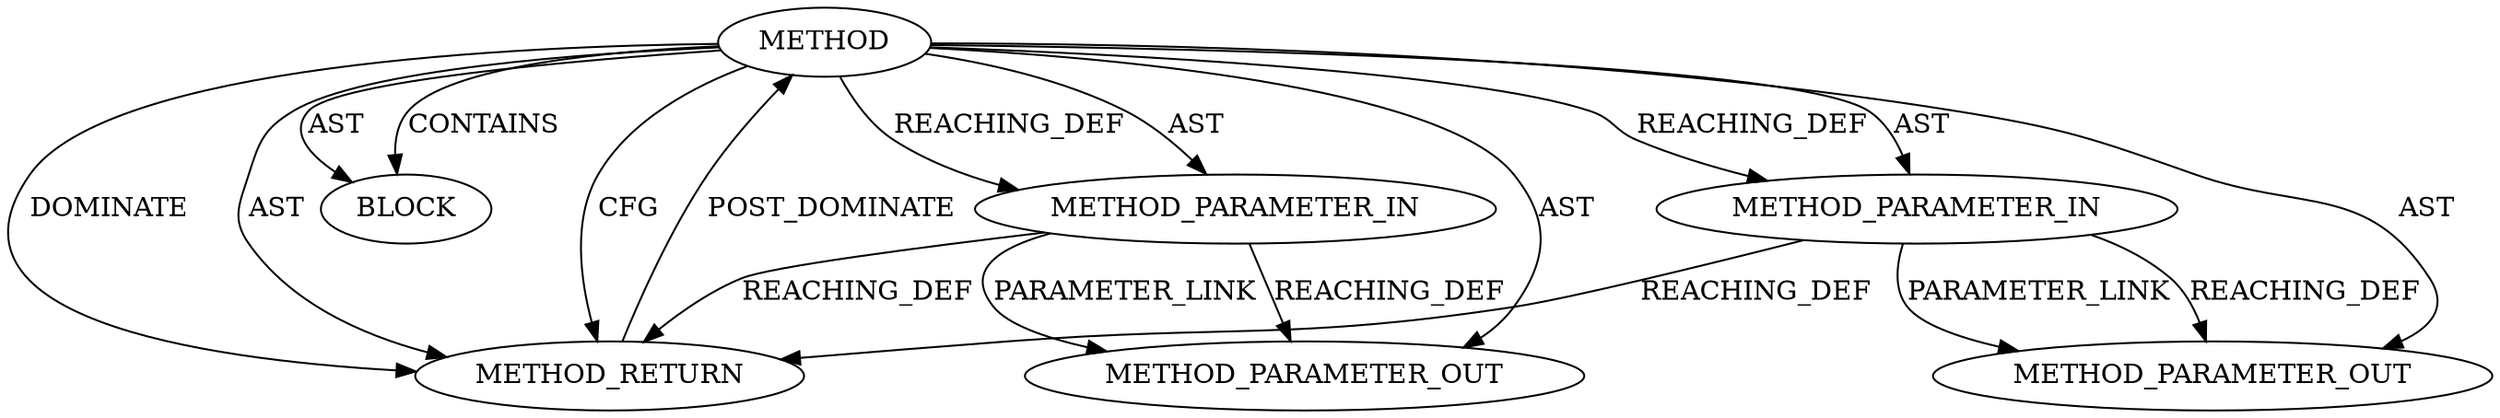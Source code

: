 digraph {
  26182 [label=BLOCK ORDER=1 ARGUMENT_INDEX=1 CODE="<empty>" TYPE_FULL_NAME="ANY"]
  26180 [label=METHOD_PARAMETER_IN ORDER=1 CODE="p1" IS_VARIADIC=false TYPE_FULL_NAME="ANY" EVALUATION_STRATEGY="BY_VALUE" INDEX=1 NAME="p1"]
  26181 [label=METHOD_PARAMETER_IN ORDER=2 CODE="p2" IS_VARIADIC=false TYPE_FULL_NAME="ANY" EVALUATION_STRATEGY="BY_VALUE" INDEX=2 NAME="p2"]
  27470 [label=METHOD_PARAMETER_OUT ORDER=2 CODE="p2" IS_VARIADIC=false TYPE_FULL_NAME="ANY" EVALUATION_STRATEGY="BY_VALUE" INDEX=2 NAME="p2"]
  26183 [label=METHOD_RETURN ORDER=2 CODE="RET" TYPE_FULL_NAME="ANY" EVALUATION_STRATEGY="BY_VALUE"]
  26179 [label=METHOD AST_PARENT_TYPE="NAMESPACE_BLOCK" AST_PARENT_FULL_NAME="<global>" ORDER=0 CODE="<empty>" FULL_NAME="BN_rand_range" IS_EXTERNAL=true FILENAME="<empty>" SIGNATURE="" NAME="BN_rand_range"]
  27469 [label=METHOD_PARAMETER_OUT ORDER=1 CODE="p1" IS_VARIADIC=false TYPE_FULL_NAME="ANY" EVALUATION_STRATEGY="BY_VALUE" INDEX=1 NAME="p1"]
  26179 -> 27469 [label=AST ]
  26183 -> 26179 [label=POST_DOMINATE ]
  26179 -> 26183 [label=DOMINATE ]
  26179 -> 26181 [label=REACHING_DEF VARIABLE=""]
  26179 -> 26180 [label=REACHING_DEF VARIABLE=""]
  26179 -> 26182 [label=AST ]
  26181 -> 26183 [label=REACHING_DEF VARIABLE="p2"]
  26180 -> 27469 [label=REACHING_DEF VARIABLE="p1"]
  26179 -> 26183 [label=AST ]
  26180 -> 26183 [label=REACHING_DEF VARIABLE="p1"]
  26181 -> 27470 [label=PARAMETER_LINK ]
  26179 -> 26181 [label=AST ]
  26179 -> 26183 [label=CFG ]
  26179 -> 26180 [label=AST ]
  26180 -> 27469 [label=PARAMETER_LINK ]
  26179 -> 26182 [label=CONTAINS ]
  26181 -> 27470 [label=REACHING_DEF VARIABLE="p2"]
  26179 -> 27470 [label=AST ]
}
